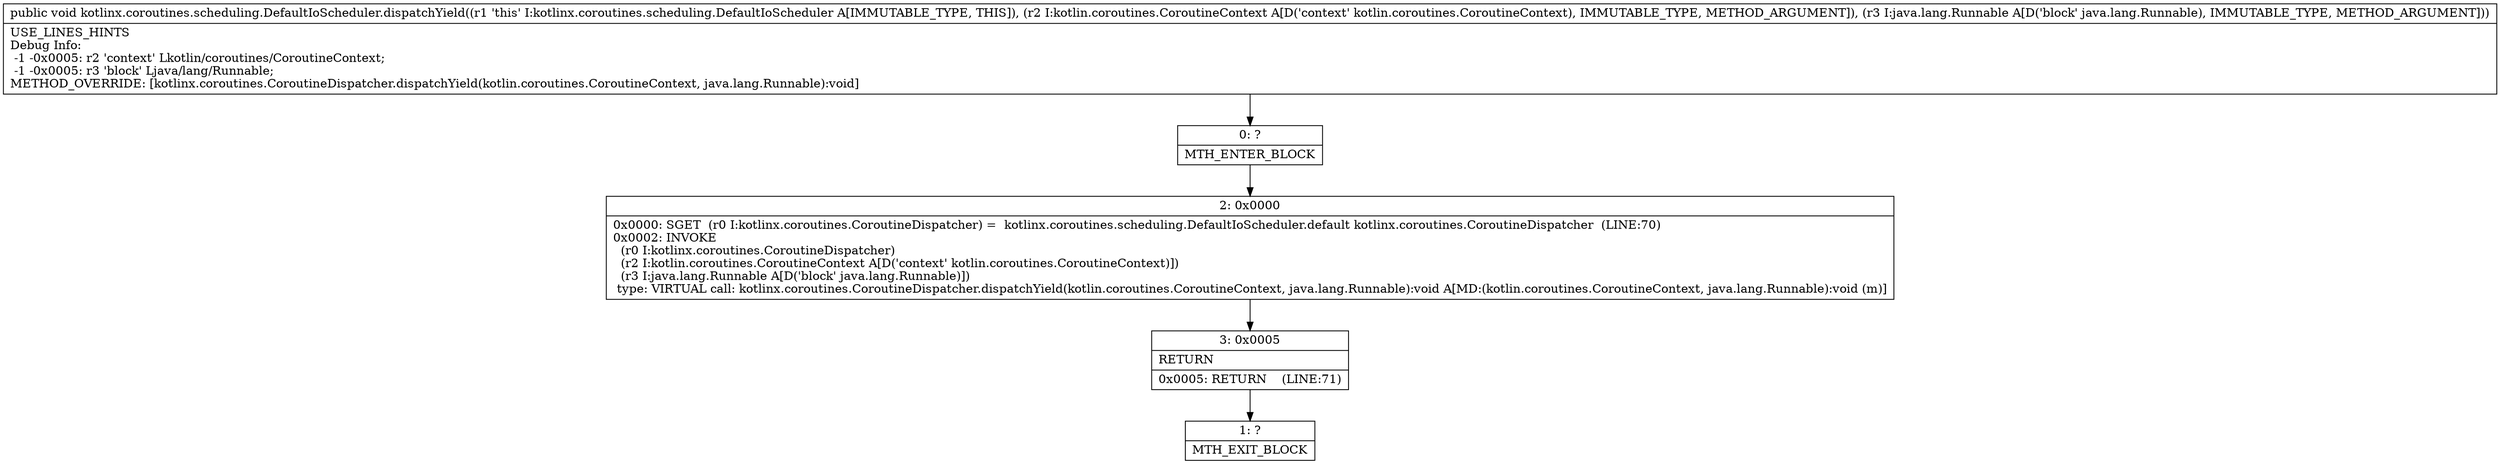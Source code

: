 digraph "CFG forkotlinx.coroutines.scheduling.DefaultIoScheduler.dispatchYield(Lkotlin\/coroutines\/CoroutineContext;Ljava\/lang\/Runnable;)V" {
Node_0 [shape=record,label="{0\:\ ?|MTH_ENTER_BLOCK\l}"];
Node_2 [shape=record,label="{2\:\ 0x0000|0x0000: SGET  (r0 I:kotlinx.coroutines.CoroutineDispatcher) =  kotlinx.coroutines.scheduling.DefaultIoScheduler.default kotlinx.coroutines.CoroutineDispatcher  (LINE:70)\l0x0002: INVOKE  \l  (r0 I:kotlinx.coroutines.CoroutineDispatcher)\l  (r2 I:kotlin.coroutines.CoroutineContext A[D('context' kotlin.coroutines.CoroutineContext)])\l  (r3 I:java.lang.Runnable A[D('block' java.lang.Runnable)])\l type: VIRTUAL call: kotlinx.coroutines.CoroutineDispatcher.dispatchYield(kotlin.coroutines.CoroutineContext, java.lang.Runnable):void A[MD:(kotlin.coroutines.CoroutineContext, java.lang.Runnable):void (m)]\l}"];
Node_3 [shape=record,label="{3\:\ 0x0005|RETURN\l|0x0005: RETURN    (LINE:71)\l}"];
Node_1 [shape=record,label="{1\:\ ?|MTH_EXIT_BLOCK\l}"];
MethodNode[shape=record,label="{public void kotlinx.coroutines.scheduling.DefaultIoScheduler.dispatchYield((r1 'this' I:kotlinx.coroutines.scheduling.DefaultIoScheduler A[IMMUTABLE_TYPE, THIS]), (r2 I:kotlin.coroutines.CoroutineContext A[D('context' kotlin.coroutines.CoroutineContext), IMMUTABLE_TYPE, METHOD_ARGUMENT]), (r3 I:java.lang.Runnable A[D('block' java.lang.Runnable), IMMUTABLE_TYPE, METHOD_ARGUMENT]))  | USE_LINES_HINTS\lDebug Info:\l  \-1 \-0x0005: r2 'context' Lkotlin\/coroutines\/CoroutineContext;\l  \-1 \-0x0005: r3 'block' Ljava\/lang\/Runnable;\lMETHOD_OVERRIDE: [kotlinx.coroutines.CoroutineDispatcher.dispatchYield(kotlin.coroutines.CoroutineContext, java.lang.Runnable):void]\l}"];
MethodNode -> Node_0;Node_0 -> Node_2;
Node_2 -> Node_3;
Node_3 -> Node_1;
}


